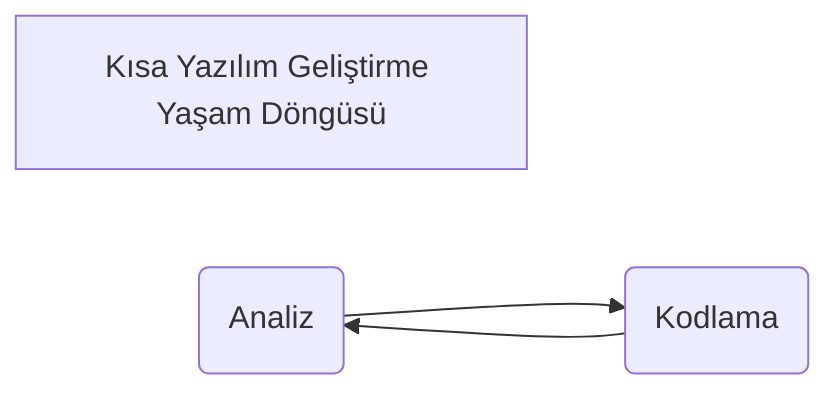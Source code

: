 flowchart LR
    title[Kısa Yazılım Geliştirme Yaşam Döngüsü]    
    Y(Analiz) --> C(Kodlama)
    C --> Y